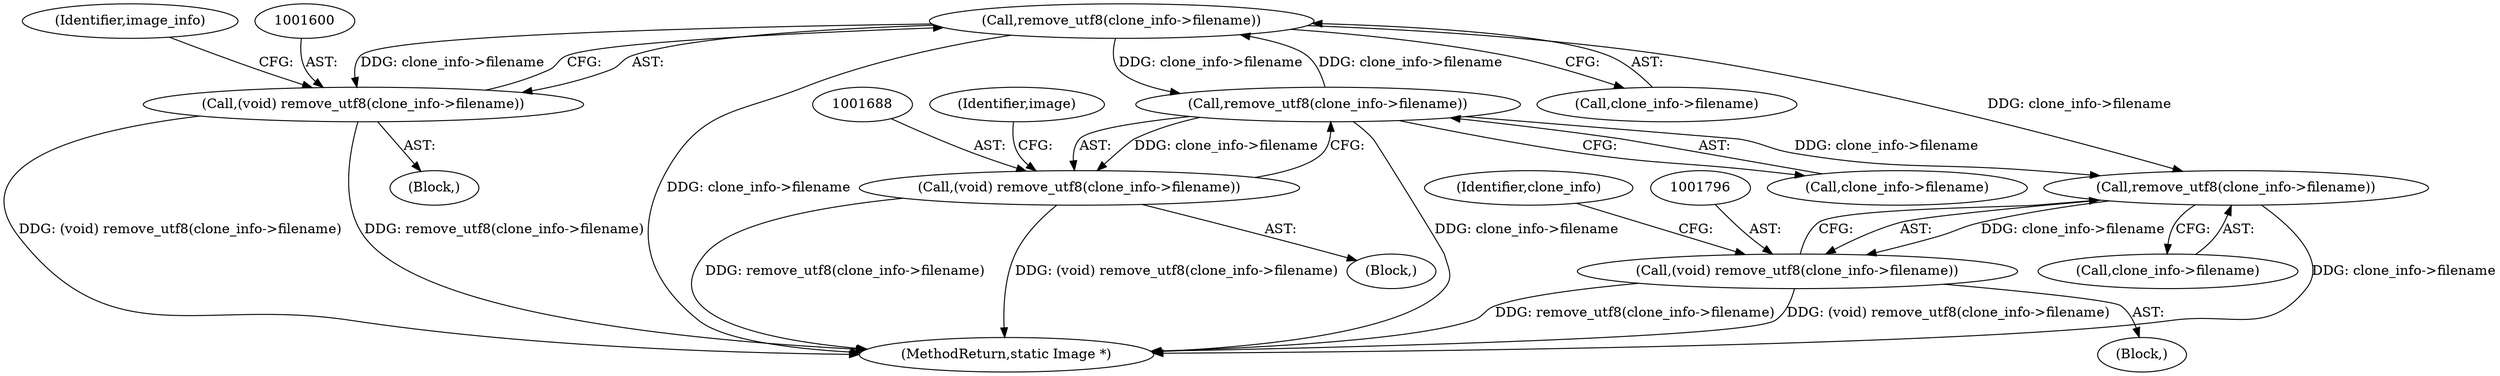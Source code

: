 digraph "0_ImageMagick_51b0ae01709adc1e4a9245e158ef17b85a110960@API" {
"1001601" [label="(Call,remove_utf8(clone_info->filename))"];
"1001689" [label="(Call,remove_utf8(clone_info->filename))"];
"1001601" [label="(Call,remove_utf8(clone_info->filename))"];
"1001599" [label="(Call,(void) remove_utf8(clone_info->filename))"];
"1001797" [label="(Call,remove_utf8(clone_info->filename))"];
"1001795" [label="(Call,(void) remove_utf8(clone_info->filename))"];
"1001687" [label="(Call,(void) remove_utf8(clone_info->filename))"];
"1000406" [label="(Identifier,image)"];
"1001797" [label="(Call,remove_utf8(clone_info->filename))"];
"1001602" [label="(Call,clone_info->filename)"];
"1001795" [label="(Call,(void) remove_utf8(clone_info->filename))"];
"1001689" [label="(Call,remove_utf8(clone_info->filename))"];
"1001599" [label="(Call,(void) remove_utf8(clone_info->filename))"];
"1001601" [label="(Call,remove_utf8(clone_info->filename))"];
"1001677" [label="(Block,)"];
"1001606" [label="(Identifier,image_info)"];
"1001785" [label="(Block,)"];
"1001823" [label="(MethodReturn,static Image *)"];
"1001687" [label="(Call,(void) remove_utf8(clone_info->filename))"];
"1001802" [label="(Identifier,clone_info)"];
"1001589" [label="(Block,)"];
"1001690" [label="(Call,clone_info->filename)"];
"1001798" [label="(Call,clone_info->filename)"];
"1001601" -> "1001599"  [label="AST: "];
"1001601" -> "1001602"  [label="CFG: "];
"1001602" -> "1001601"  [label="AST: "];
"1001599" -> "1001601"  [label="CFG: "];
"1001601" -> "1001823"  [label="DDG: clone_info->filename"];
"1001601" -> "1001599"  [label="DDG: clone_info->filename"];
"1001689" -> "1001601"  [label="DDG: clone_info->filename"];
"1001601" -> "1001689"  [label="DDG: clone_info->filename"];
"1001601" -> "1001797"  [label="DDG: clone_info->filename"];
"1001689" -> "1001687"  [label="AST: "];
"1001689" -> "1001690"  [label="CFG: "];
"1001690" -> "1001689"  [label="AST: "];
"1001687" -> "1001689"  [label="CFG: "];
"1001689" -> "1001823"  [label="DDG: clone_info->filename"];
"1001689" -> "1001687"  [label="DDG: clone_info->filename"];
"1001689" -> "1001797"  [label="DDG: clone_info->filename"];
"1001599" -> "1001589"  [label="AST: "];
"1001600" -> "1001599"  [label="AST: "];
"1001606" -> "1001599"  [label="CFG: "];
"1001599" -> "1001823"  [label="DDG: (void) remove_utf8(clone_info->filename)"];
"1001599" -> "1001823"  [label="DDG: remove_utf8(clone_info->filename)"];
"1001797" -> "1001795"  [label="AST: "];
"1001797" -> "1001798"  [label="CFG: "];
"1001798" -> "1001797"  [label="AST: "];
"1001795" -> "1001797"  [label="CFG: "];
"1001797" -> "1001823"  [label="DDG: clone_info->filename"];
"1001797" -> "1001795"  [label="DDG: clone_info->filename"];
"1001795" -> "1001785"  [label="AST: "];
"1001796" -> "1001795"  [label="AST: "];
"1001802" -> "1001795"  [label="CFG: "];
"1001795" -> "1001823"  [label="DDG: remove_utf8(clone_info->filename)"];
"1001795" -> "1001823"  [label="DDG: (void) remove_utf8(clone_info->filename)"];
"1001687" -> "1001677"  [label="AST: "];
"1001688" -> "1001687"  [label="AST: "];
"1000406" -> "1001687"  [label="CFG: "];
"1001687" -> "1001823"  [label="DDG: remove_utf8(clone_info->filename)"];
"1001687" -> "1001823"  [label="DDG: (void) remove_utf8(clone_info->filename)"];
}
